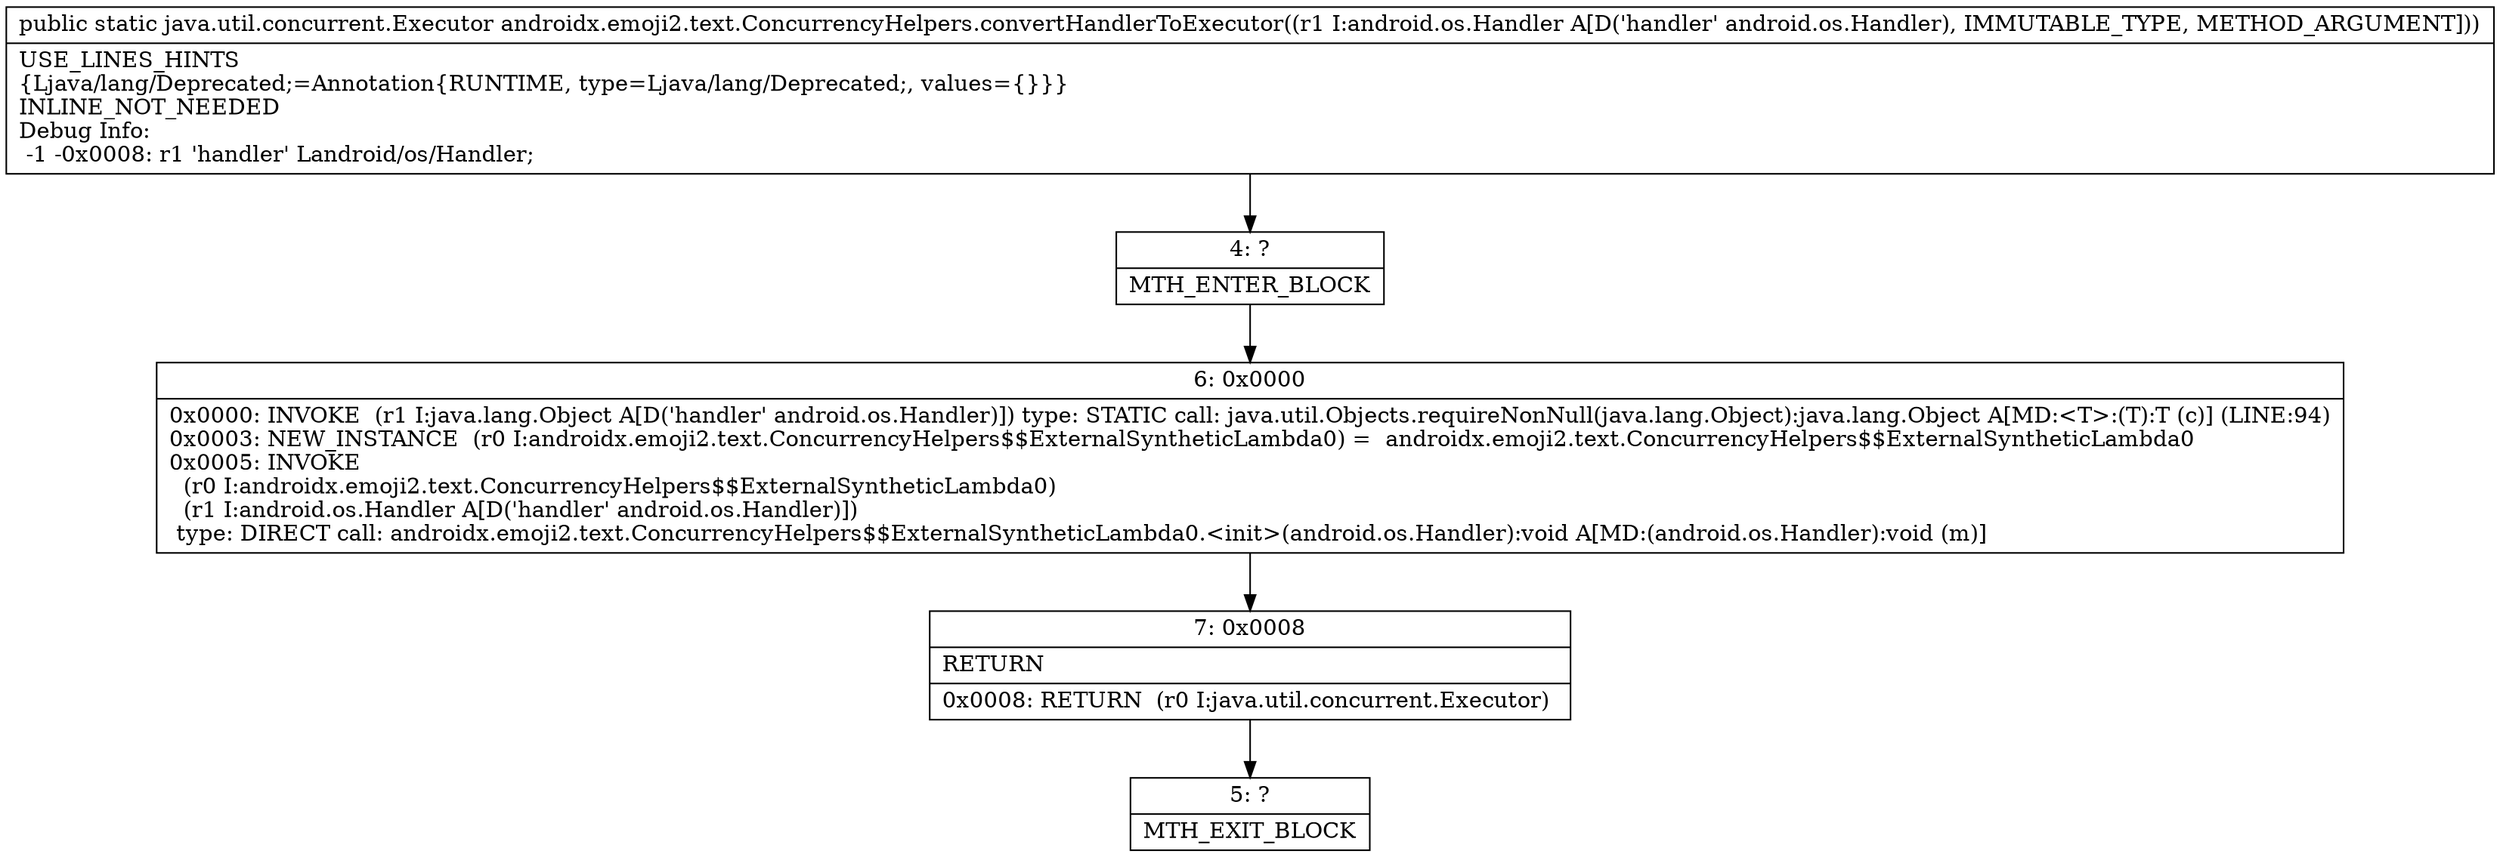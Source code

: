 digraph "CFG forandroidx.emoji2.text.ConcurrencyHelpers.convertHandlerToExecutor(Landroid\/os\/Handler;)Ljava\/util\/concurrent\/Executor;" {
Node_4 [shape=record,label="{4\:\ ?|MTH_ENTER_BLOCK\l}"];
Node_6 [shape=record,label="{6\:\ 0x0000|0x0000: INVOKE  (r1 I:java.lang.Object A[D('handler' android.os.Handler)]) type: STATIC call: java.util.Objects.requireNonNull(java.lang.Object):java.lang.Object A[MD:\<T\>:(T):T (c)] (LINE:94)\l0x0003: NEW_INSTANCE  (r0 I:androidx.emoji2.text.ConcurrencyHelpers$$ExternalSyntheticLambda0) =  androidx.emoji2.text.ConcurrencyHelpers$$ExternalSyntheticLambda0 \l0x0005: INVOKE  \l  (r0 I:androidx.emoji2.text.ConcurrencyHelpers$$ExternalSyntheticLambda0)\l  (r1 I:android.os.Handler A[D('handler' android.os.Handler)])\l type: DIRECT call: androidx.emoji2.text.ConcurrencyHelpers$$ExternalSyntheticLambda0.\<init\>(android.os.Handler):void A[MD:(android.os.Handler):void (m)]\l}"];
Node_7 [shape=record,label="{7\:\ 0x0008|RETURN\l|0x0008: RETURN  (r0 I:java.util.concurrent.Executor) \l}"];
Node_5 [shape=record,label="{5\:\ ?|MTH_EXIT_BLOCK\l}"];
MethodNode[shape=record,label="{public static java.util.concurrent.Executor androidx.emoji2.text.ConcurrencyHelpers.convertHandlerToExecutor((r1 I:android.os.Handler A[D('handler' android.os.Handler), IMMUTABLE_TYPE, METHOD_ARGUMENT]))  | USE_LINES_HINTS\l\{Ljava\/lang\/Deprecated;=Annotation\{RUNTIME, type=Ljava\/lang\/Deprecated;, values=\{\}\}\}\lINLINE_NOT_NEEDED\lDebug Info:\l  \-1 \-0x0008: r1 'handler' Landroid\/os\/Handler;\l}"];
MethodNode -> Node_4;Node_4 -> Node_6;
Node_6 -> Node_7;
Node_7 -> Node_5;
}

